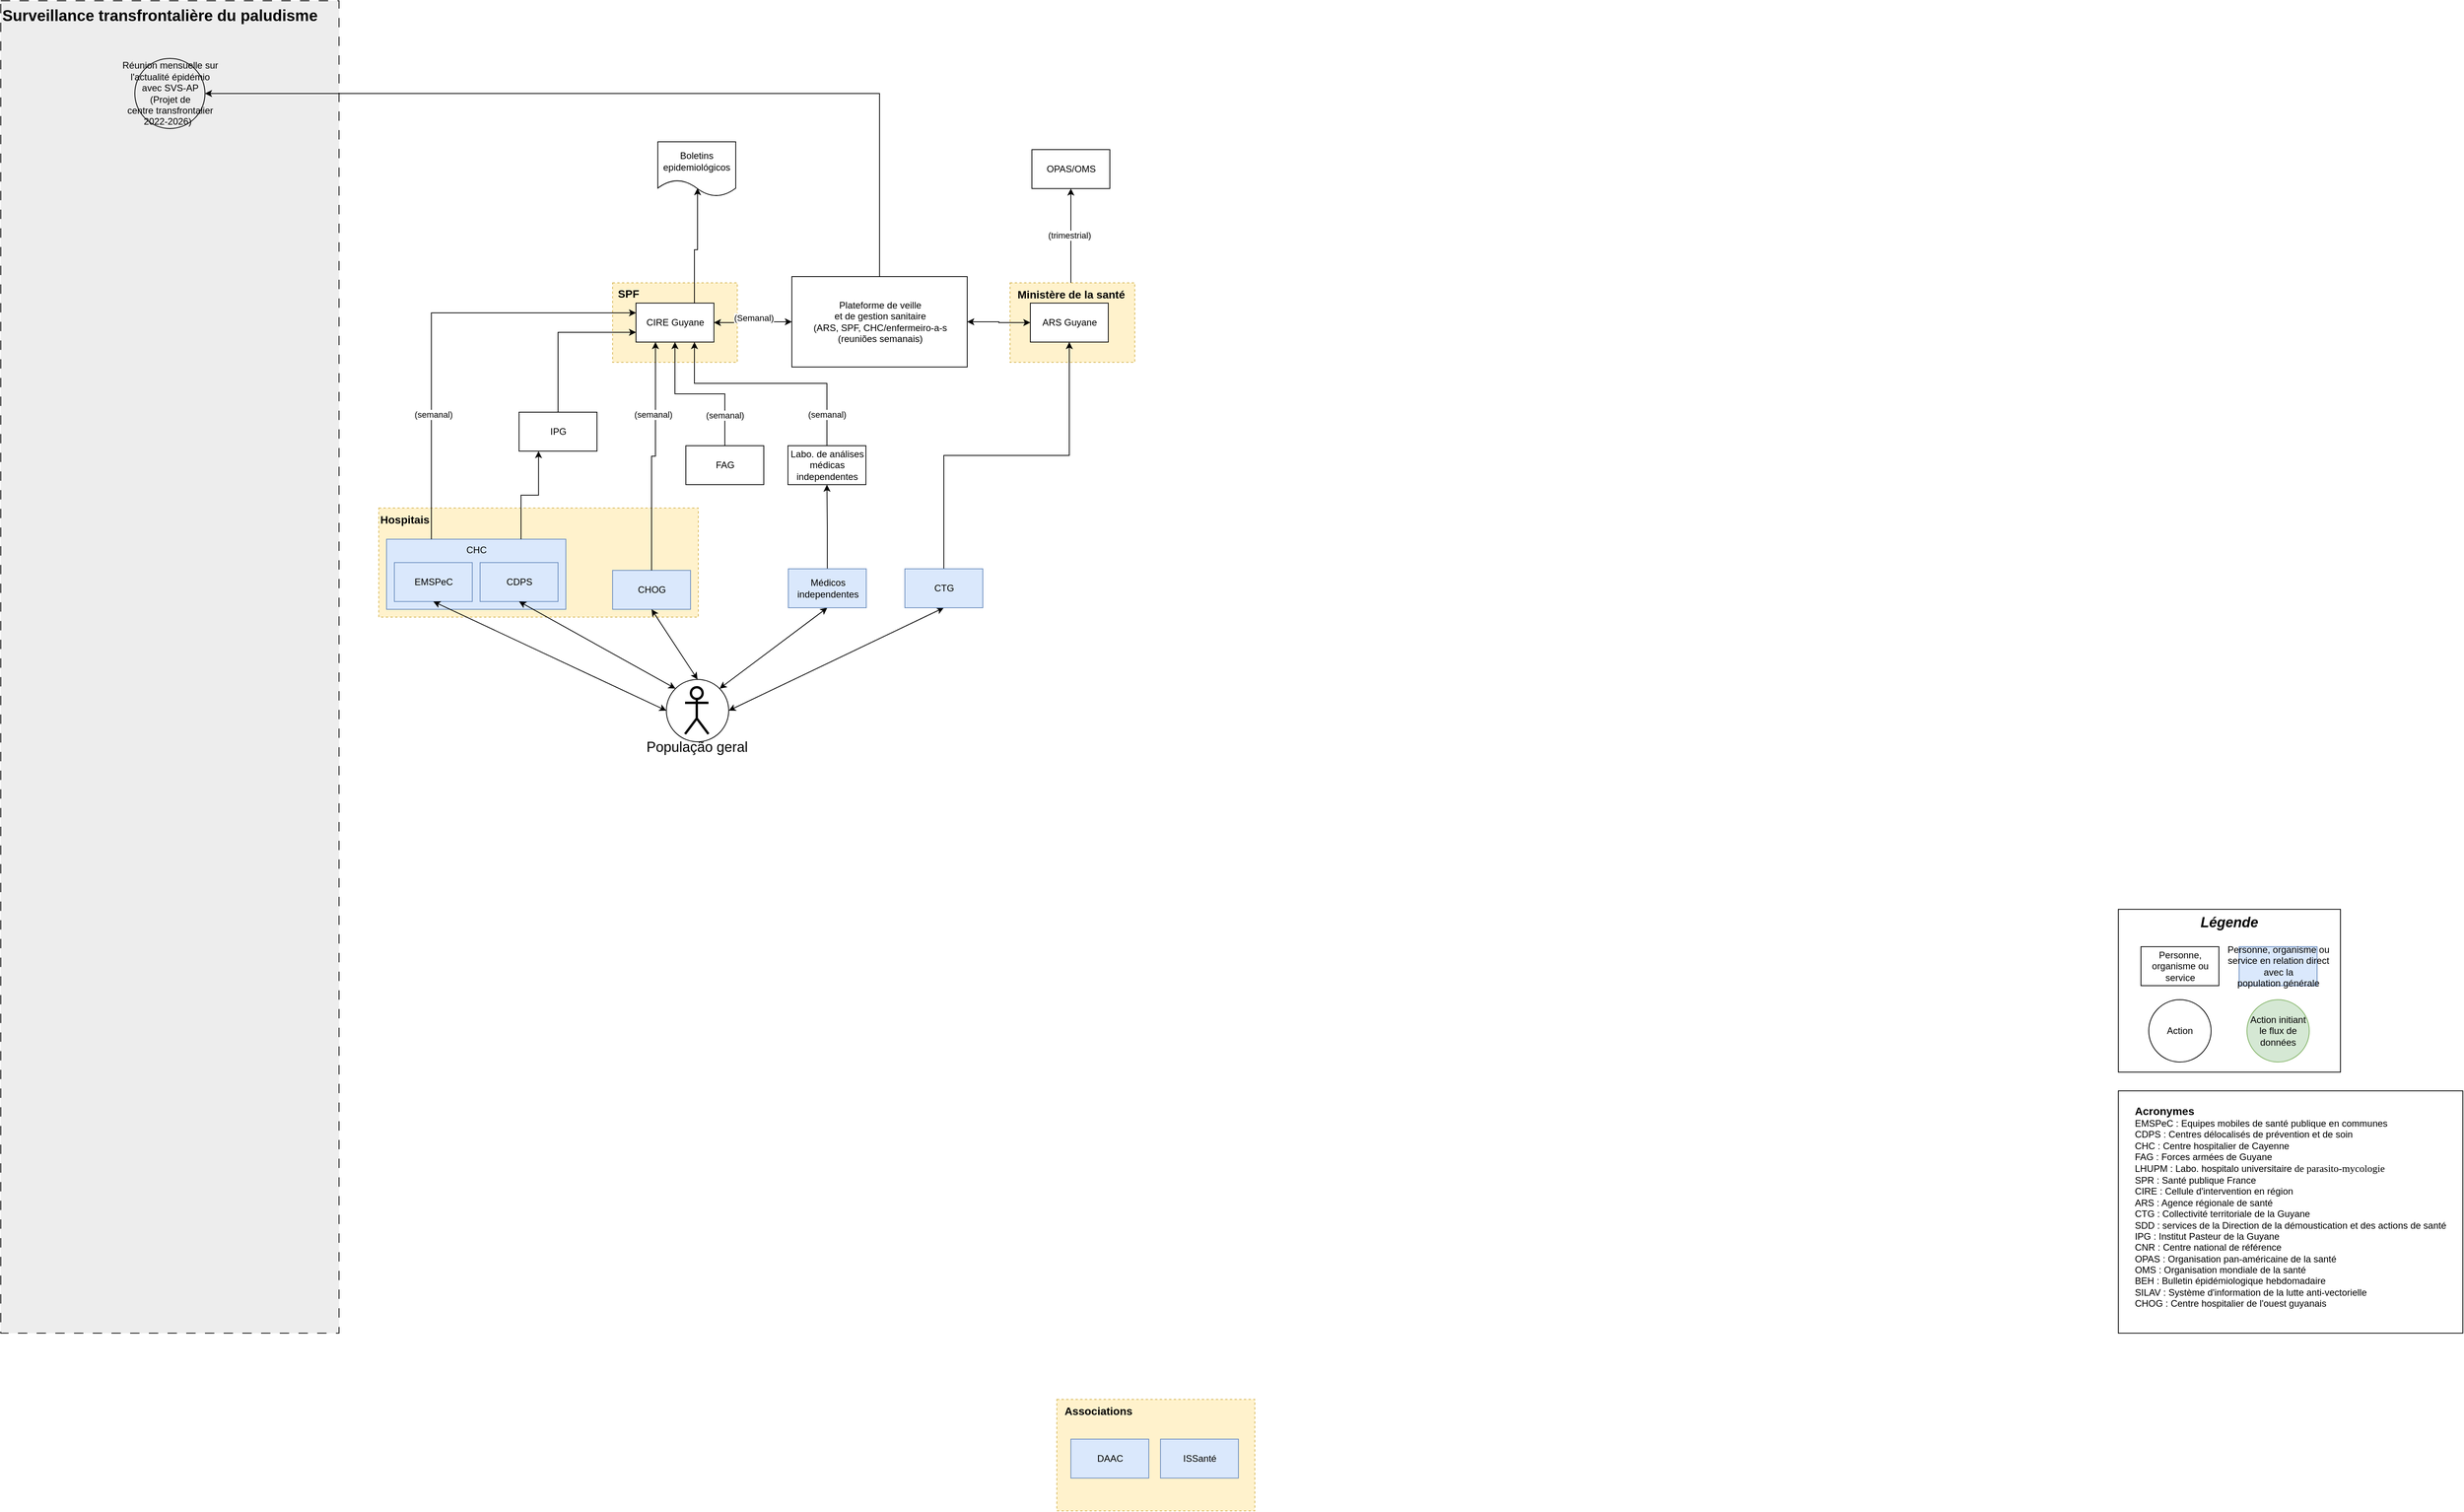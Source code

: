 <mxfile version="22.0.2" type="github">
  <diagram name="Page-1" id="snISkZmkfX0Ror128f0T">
    <mxGraphModel dx="4692" dy="2960" grid="1" gridSize="10" guides="1" tooltips="1" connect="1" arrows="1" fold="1" page="1" pageScale="1" pageWidth="827" pageHeight="1169" math="0" shadow="0">
      <root>
        <mxCell id="0" />
        <mxCell id="1" parent="0" />
        <mxCell id="jNAtA9Gbie5Q5tRnliRs-154" value="" style="ellipse;whiteSpace=wrap;html=1;aspect=fixed;" vertex="1" parent="1">
          <mxGeometry x="-1" y="490" width="80" height="80" as="geometry" />
        </mxCell>
        <mxCell id="jNAtA9Gbie5Q5tRnliRs-142" value="&lt;b&gt;&lt;font style=&quot;font-size: 14px;&quot;&gt;Hospitais&lt;/font&gt;&lt;/b&gt;" style="html=1;dashed=1;whitespace=wrap;fillColor=#fff2cc;strokeColor=#d6b656;align=left;verticalAlign=top;" vertex="1" parent="1">
          <mxGeometry x="-370" y="270" width="410" height="140" as="geometry" />
        </mxCell>
        <mxCell id="jNAtA9Gbie5Q5tRnliRs-138" value="CHC" style="html=1;dashed=0;whitespace=wrap;fillColor=#dae8fc;strokeColor=#6c8ebf;verticalAlign=top;align=center;" vertex="1" parent="1">
          <mxGeometry x="-360" y="310" width="230" height="90" as="geometry" />
        </mxCell>
        <mxCell id="jNAtA9Gbie5Q5tRnliRs-2" value="Surveillance transfrontalière du paludisme" style="rounded=0;whiteSpace=wrap;html=1;fillColor=#EDEDED;dashed=1;dashPattern=12 12;verticalAlign=top;align=left;fontSize=20;fontStyle=1" vertex="1" parent="1">
          <mxGeometry x="-855" y="-381" width="434" height="1710" as="geometry" />
        </mxCell>
        <mxCell id="jNAtA9Gbie5Q5tRnliRs-3" value="" style="html=1;dashed=1;whitespace=wrap;fillColor=#fff2cc;strokeColor=#d6b656;" vertex="1" parent="1">
          <mxGeometry x="500" y="1414" width="254" height="143" as="geometry" />
        </mxCell>
        <mxCell id="jNAtA9Gbie5Q5tRnliRs-4" value="" style="html=1;dashed=1;whitespace=wrap;fillColor=#fff2cc;strokeColor=#d6b656;align=left;" vertex="1" parent="1">
          <mxGeometry x="440" y="-19" width="160" height="102" as="geometry" />
        </mxCell>
        <mxCell id="jNAtA9Gbie5Q5tRnliRs-6" value="" style="html=1;dashed=1;whitespace=wrap;fillColor=#fff2cc;strokeColor=#d6b656;align=left;" vertex="1" parent="1">
          <mxGeometry x="-69.99" y="-19" width="160" height="102" as="geometry" />
        </mxCell>
        <mxCell id="jNAtA9Gbie5Q5tRnliRs-13" value="CDPS" style="html=1;dashed=0;whitespace=wrap;fillColor=#dae8fc;strokeColor=#6c8ebf;" vertex="1" parent="1">
          <mxGeometry x="-240" y="340" width="100" height="50" as="geometry" />
        </mxCell>
        <mxCell id="jNAtA9Gbie5Q5tRnliRs-18" style="edgeStyle=orthogonalEdgeStyle;rounded=0;orthogonalLoop=1;jettySize=auto;html=1;exitX=0.75;exitY=0;exitDx=0;exitDy=0;entryX=0.49;entryY=0.85;entryDx=0;entryDy=0;entryPerimeter=0;" edge="1" parent="1" source="jNAtA9Gbie5Q5tRnliRs-19" target="jNAtA9Gbie5Q5tRnliRs-127">
          <mxGeometry relative="1" as="geometry">
            <mxPoint x="306" y="-645.5" as="targetPoint" />
          </mxGeometry>
        </mxCell>
        <mxCell id="jNAtA9Gbie5Q5tRnliRs-19" value="CIRE Guyane" style="html=1;dashed=0;whitespace=wrap;" vertex="1" parent="1">
          <mxGeometry x="-39.99" y="7" width="100" height="50" as="geometry" />
        </mxCell>
        <mxCell id="jNAtA9Gbie5Q5tRnliRs-22" style="edgeStyle=orthogonalEdgeStyle;rounded=0;orthogonalLoop=1;jettySize=auto;html=1;exitX=0.5;exitY=0;exitDx=0;exitDy=0;entryX=0;entryY=0.75;entryDx=0;entryDy=0;" edge="1" parent="1" source="jNAtA9Gbie5Q5tRnliRs-25" target="jNAtA9Gbie5Q5tRnliRs-19">
          <mxGeometry relative="1" as="geometry" />
        </mxCell>
        <mxCell id="jNAtA9Gbie5Q5tRnliRs-25" value="IPG" style="html=1;dashed=0;whitespace=wrap;" vertex="1" parent="1">
          <mxGeometry x="-190" y="146.99" width="100" height="50" as="geometry" />
        </mxCell>
        <mxCell id="jNAtA9Gbie5Q5tRnliRs-26" style="edgeStyle=orthogonalEdgeStyle;rounded=0;orthogonalLoop=1;jettySize=auto;html=1;exitX=0.75;exitY=0;exitDx=0;exitDy=0;entryX=0.25;entryY=1;entryDx=0;entryDy=0;startArrow=none;" edge="1" parent="1" source="jNAtA9Gbie5Q5tRnliRs-138" target="jNAtA9Gbie5Q5tRnliRs-25">
          <mxGeometry relative="1" as="geometry">
            <mxPoint x="-156.0" y="-65.0" as="sourcePoint" />
          </mxGeometry>
        </mxCell>
        <mxCell id="jNAtA9Gbie5Q5tRnliRs-32" style="edgeStyle=orthogonalEdgeStyle;rounded=0;orthogonalLoop=1;jettySize=auto;html=1;exitX=0.5;exitY=0;exitDx=0;exitDy=0;entryX=0.5;entryY=1;entryDx=0;entryDy=0;" edge="1" parent="1" source="jNAtA9Gbie5Q5tRnliRs-64" target="jNAtA9Gbie5Q5tRnliRs-77">
          <mxGeometry relative="1" as="geometry">
            <mxPoint x="821" y="68.99" as="sourcePoint" />
          </mxGeometry>
        </mxCell>
        <mxCell id="jNAtA9Gbie5Q5tRnliRs-36" style="edgeStyle=orthogonalEdgeStyle;rounded=0;orthogonalLoop=1;jettySize=auto;html=1;entryX=0.5;entryY=1;entryDx=0;entryDy=0;startArrow=none;exitX=0.5;exitY=0;exitDx=0;exitDy=0;" edge="1" parent="1" source="jNAtA9Gbie5Q5tRnliRs-130" target="jNAtA9Gbie5Q5tRnliRs-19">
          <mxGeometry relative="1" as="geometry" />
        </mxCell>
        <mxCell id="jNAtA9Gbie5Q5tRnliRs-37" value="(semanal)" style="edgeLabel;html=1;align=center;verticalAlign=middle;resizable=0;points=[];" vertex="1" connectable="0" parent="jNAtA9Gbie5Q5tRnliRs-36">
          <mxGeometry x="0.186" relative="1" as="geometry">
            <mxPoint x="50" y="27" as="offset" />
          </mxGeometry>
        </mxCell>
        <mxCell id="jNAtA9Gbie5Q5tRnliRs-38" value="CHOG" style="html=1;dashed=0;whitespace=wrap;fillColor=#dae8fc;strokeColor=#6c8ebf;" vertex="1" parent="1">
          <mxGeometry x="-70" y="350" width="100" height="50" as="geometry" />
        </mxCell>
        <mxCell id="jNAtA9Gbie5Q5tRnliRs-39" style="edgeStyle=orthogonalEdgeStyle;rounded=0;orthogonalLoop=1;jettySize=auto;html=1;entryX=0.25;entryY=1;entryDx=0;entryDy=0;exitX=0.5;exitY=0;exitDx=0;exitDy=0;" edge="1" parent="1" source="jNAtA9Gbie5Q5tRnliRs-38" target="jNAtA9Gbie5Q5tRnliRs-19">
          <mxGeometry relative="1" as="geometry">
            <mxPoint x="67" y="265" as="sourcePoint" />
            <mxPoint x="355" y="-375" as="targetPoint" />
          </mxGeometry>
        </mxCell>
        <mxCell id="jNAtA9Gbie5Q5tRnliRs-40" value="(semanal)" style="edgeLabel;html=1;align=center;verticalAlign=middle;resizable=0;points=[];" vertex="1" connectable="0" parent="jNAtA9Gbie5Q5tRnliRs-39">
          <mxGeometry x="0.511" y="-1" relative="1" as="geometry">
            <mxPoint x="-4" y="20" as="offset" />
          </mxGeometry>
        </mxCell>
        <mxCell id="jNAtA9Gbie5Q5tRnliRs-141" style="edgeStyle=orthogonalEdgeStyle;rounded=0;orthogonalLoop=1;jettySize=auto;html=1;exitX=0.5;exitY=0;exitDx=0;exitDy=0;entryX=0.5;entryY=1;entryDx=0;entryDy=0;" edge="1" parent="1" source="jNAtA9Gbie5Q5tRnliRs-42" target="jNAtA9Gbie5Q5tRnliRs-111">
          <mxGeometry relative="1" as="geometry" />
        </mxCell>
        <mxCell id="jNAtA9Gbie5Q5tRnliRs-153" style="rounded=0;orthogonalLoop=1;jettySize=auto;html=1;exitX=0.5;exitY=1;exitDx=0;exitDy=0;entryX=1;entryY=0;entryDx=0;entryDy=0;startArrow=classic;startFill=1;" edge="1" parent="1" source="jNAtA9Gbie5Q5tRnliRs-42" target="jNAtA9Gbie5Q5tRnliRs-154">
          <mxGeometry relative="1" as="geometry">
            <mxPoint x="90.0" y="600" as="targetPoint" />
          </mxGeometry>
        </mxCell>
        <mxCell id="jNAtA9Gbie5Q5tRnliRs-42" value="Médicos&lt;br&gt;independentes" style="html=1;dashed=0;whitespace=wrap;fillColor=#dae8fc;strokeColor=#6c8ebf;" vertex="1" parent="1">
          <mxGeometry x="155.51" y="348.01" width="100" height="50" as="geometry" />
        </mxCell>
        <mxCell id="jNAtA9Gbie5Q5tRnliRs-54" style="edgeStyle=orthogonalEdgeStyle;rounded=0;orthogonalLoop=1;jettySize=auto;html=1;exitX=0.25;exitY=0;exitDx=0;exitDy=0;entryX=0;entryY=0.25;entryDx=0;entryDy=0;" edge="1" parent="1" source="jNAtA9Gbie5Q5tRnliRs-138" target="jNAtA9Gbie5Q5tRnliRs-19">
          <mxGeometry relative="1" as="geometry">
            <mxPoint x="6" y="-94" as="sourcePoint" />
            <mxPoint x="110" y="-340" as="targetPoint" />
          </mxGeometry>
        </mxCell>
        <mxCell id="jNAtA9Gbie5Q5tRnliRs-155" style="rounded=0;orthogonalLoop=1;jettySize=auto;html=1;exitX=0.5;exitY=1;exitDx=0;exitDy=0;entryX=1;entryY=0.5;entryDx=0;entryDy=0;startArrow=classic;startFill=1;" edge="1" parent="1" source="jNAtA9Gbie5Q5tRnliRs-64" target="jNAtA9Gbie5Q5tRnliRs-154">
          <mxGeometry relative="1" as="geometry" />
        </mxCell>
        <mxCell id="jNAtA9Gbie5Q5tRnliRs-64" value="CTG" style="html=1;dashed=0;whitespace=wrap;fillColor=#dae8fc;strokeColor=#6c8ebf;" vertex="1" parent="1">
          <mxGeometry x="305" y="348.01" width="100" height="50" as="geometry" />
        </mxCell>
        <mxCell id="jNAtA9Gbie5Q5tRnliRs-74" style="edgeStyle=orthogonalEdgeStyle;rounded=0;orthogonalLoop=1;jettySize=auto;html=1;entryX=0.5;entryY=1;entryDx=0;entryDy=0;" edge="1" parent="1" source="jNAtA9Gbie5Q5tRnliRs-134" target="jNAtA9Gbie5Q5tRnliRs-116">
          <mxGeometry relative="1" as="geometry">
            <mxPoint x="480" y="-50" as="sourcePoint" />
          </mxGeometry>
        </mxCell>
        <mxCell id="jNAtA9Gbie5Q5tRnliRs-75" value="&amp;nbsp;(trimestrial)&amp;nbsp;" style="edgeLabel;html=1;align=center;verticalAlign=middle;resizable=0;points=[];" vertex="1" connectable="0" parent="jNAtA9Gbie5Q5tRnliRs-74">
          <mxGeometry x="0.87" y="3" relative="1" as="geometry">
            <mxPoint x="1" y="52" as="offset" />
          </mxGeometry>
        </mxCell>
        <mxCell id="jNAtA9Gbie5Q5tRnliRs-77" value="ARS Guyane" style="html=1;dashed=0;whitespace=wrap;" vertex="1" parent="1">
          <mxGeometry x="466" y="7" width="100" height="50" as="geometry" />
        </mxCell>
        <mxCell id="jNAtA9Gbie5Q5tRnliRs-83" value="DAAC" style="html=1;dashed=0;whitespace=wrap;fillColor=#dae8fc;strokeColor=#6c8ebf;" vertex="1" parent="1">
          <mxGeometry x="518" y="1465" width="100" height="50" as="geometry" />
        </mxCell>
        <mxCell id="jNAtA9Gbie5Q5tRnliRs-84" value="ISSanté" style="html=1;dashed=0;whitespace=wrap;fillColor=#dae8fc;strokeColor=#6c8ebf;" vertex="1" parent="1">
          <mxGeometry x="633" y="1465" width="100" height="50" as="geometry" />
        </mxCell>
        <mxCell id="jNAtA9Gbie5Q5tRnliRs-88" value="EMSPeC" style="html=1;dashed=0;whitespace=wrap;fillColor=#dae8fc;strokeColor=#6c8ebf;" vertex="1" parent="1">
          <mxGeometry x="-350" y="340" width="100" height="50" as="geometry" />
        </mxCell>
        <mxCell id="jNAtA9Gbie5Q5tRnliRs-89" value="&lt;b&gt;&lt;i&gt;Légende&lt;/i&gt;&lt;/b&gt;" style="rounded=0;whiteSpace=wrap;html=1;fontSize=18;align=center;verticalAlign=top;fillColor=default;" vertex="1" parent="1">
          <mxGeometry x="1862" y="785" width="285" height="209" as="geometry" />
        </mxCell>
        <mxCell id="jNAtA9Gbie5Q5tRnliRs-90" value="Personne, organisme ou&lt;br&gt;service&amp;nbsp;en relation direct&lt;br&gt;avec la&lt;br&gt;population générale" style="html=1;dashed=0;whitespace=wrap;fillColor=#dae8fc;strokeColor=#6c8ebf;" vertex="1" parent="1">
          <mxGeometry x="2017" y="833" width="100" height="50" as="geometry" />
        </mxCell>
        <mxCell id="jNAtA9Gbie5Q5tRnliRs-91" value="Personne,&lt;br&gt;organisme&amp;nbsp;ou&lt;br&gt;service" style="html=1;dashed=0;whitespace=wrap;" vertex="1" parent="1">
          <mxGeometry x="1891" y="833" width="100" height="50" as="geometry" />
        </mxCell>
        <mxCell id="jNAtA9Gbie5Q5tRnliRs-92" value="População geral" style="shape=umlActor;verticalLabelPosition=bottom;verticalAlign=top;html=1;outlineConnect=0;labelBackgroundColor=none;fontSize=18;strokeWidth=3;" vertex="1" parent="1">
          <mxGeometry x="23" y="500" width="30" height="60" as="geometry" />
        </mxCell>
        <mxCell id="jNAtA9Gbie5Q5tRnliRs-101" value="Action" style="ellipse;whiteSpace=wrap;html=1;aspect=fixed;labelBackgroundColor=none;strokeWidth=1;fontSize=12;" vertex="1" parent="1">
          <mxGeometry x="1901" y="901" width="80" height="80" as="geometry" />
        </mxCell>
        <mxCell id="jNAtA9Gbie5Q5tRnliRs-102" value="Action initiant le flux de données" style="ellipse;whiteSpace=wrap;html=1;aspect=fixed;labelBackgroundColor=none;strokeWidth=1;fontSize=12;fillColor=#d5e8d4;strokeColor=#82b366;" vertex="1" parent="1">
          <mxGeometry x="2027" y="901" width="80" height="80" as="geometry" />
        </mxCell>
        <mxCell id="jNAtA9Gbie5Q5tRnliRs-109" style="edgeStyle=orthogonalEdgeStyle;rounded=0;orthogonalLoop=1;jettySize=auto;html=1;entryX=0.75;entryY=1;entryDx=0;entryDy=0;exitX=0.5;exitY=0;exitDx=0;exitDy=0;" edge="1" parent="1" source="jNAtA9Gbie5Q5tRnliRs-111" target="jNAtA9Gbie5Q5tRnliRs-19">
          <mxGeometry relative="1" as="geometry">
            <mxPoint x="322" y="-405" as="targetPoint" />
            <Array as="points">
              <mxPoint x="205" y="110" />
              <mxPoint x="35" y="110" />
            </Array>
          </mxGeometry>
        </mxCell>
        <mxCell id="jNAtA9Gbie5Q5tRnliRs-110" value="(semanal)" style="edgeLabel;html=1;align=center;verticalAlign=middle;resizable=0;points=[];" vertex="1" connectable="0" parent="jNAtA9Gbie5Q5tRnliRs-109">
          <mxGeometry x="-0.147" y="-3" relative="1" as="geometry">
            <mxPoint x="49" y="43" as="offset" />
          </mxGeometry>
        </mxCell>
        <mxCell id="jNAtA9Gbie5Q5tRnliRs-111" value="Labo. de análises&lt;br&gt;médicas&lt;br&gt;independentes" style="html=1;dashed=0;whitespace=wrap;" vertex="1" parent="1">
          <mxGeometry x="155.01" y="190" width="100" height="50" as="geometry" />
        </mxCell>
        <mxCell id="jNAtA9Gbie5Q5tRnliRs-116" value="OPAS/OMS" style="html=1;dashed=0;whitespace=wrap;" vertex="1" parent="1">
          <mxGeometry x="468" y="-190" width="100" height="50" as="geometry" />
        </mxCell>
        <mxCell id="jNAtA9Gbie5Q5tRnliRs-123" value="" style="edgeStyle=orthogonalEdgeStyle;rounded=0;orthogonalLoop=1;jettySize=auto;html=1;exitX=0.5;exitY=0;exitDx=0;exitDy=0;endArrow=classic;endFill=1;entryX=1;entryY=0.5;entryDx=0;entryDy=0;" edge="1" parent="1" source="jNAtA9Gbie5Q5tRnliRs-114" target="jNAtA9Gbie5Q5tRnliRs-124">
          <mxGeometry relative="1" as="geometry">
            <mxPoint x="1182" y="-210" as="sourcePoint" />
            <mxPoint x="-293" y="763" as="targetPoint" />
          </mxGeometry>
        </mxCell>
        <mxCell id="jNAtA9Gbie5Q5tRnliRs-124" value="&lt;div style=&quot;&quot;&gt;Réunion mensuelle sur&lt;br style=&quot;border-color: var(--border-color);&quot;&gt;l&#39;actualité épidémio&lt;/div&gt;&lt;div style=&quot;&quot;&gt;avec SVS-AP&lt;br style=&quot;border-color: var(--border-color);&quot;&gt;(Projet de&lt;/div&gt;&lt;div style=&quot;&quot;&gt;centre transfrontalier&lt;/div&gt;&lt;div style=&quot;&quot;&gt;2022-2026)&amp;nbsp;&amp;nbsp;&lt;br&gt;&lt;/div&gt;" style="shape=ellipse;html=1;dashed=0;whitespace=wrap;aspect=fixed;perimeter=ellipsePerimeter;fillColor=none;align=center;labelPosition=center;verticalLabelPosition=middle;verticalAlign=middle;" vertex="1" parent="1">
          <mxGeometry x="-683" y="-307" width="90" height="90" as="geometry" />
        </mxCell>
        <mxCell id="jNAtA9Gbie5Q5tRnliRs-125" value="" style="edgeStyle=orthogonalEdgeStyle;rounded=0;orthogonalLoop=1;jettySize=auto;html=1;exitX=1;exitY=0.5;exitDx=0;exitDy=0;entryX=0;entryY=0.5;entryDx=0;entryDy=0;endArrow=classic;startArrow=classic;startFill=1;endFill=1;" edge="1" parent="1" source="jNAtA9Gbie5Q5tRnliRs-19" target="jNAtA9Gbie5Q5tRnliRs-114">
          <mxGeometry relative="1" as="geometry">
            <mxPoint x="347" y="-421" as="sourcePoint" />
            <mxPoint x="585" y="-383" as="targetPoint" />
            <Array as="points" />
          </mxGeometry>
        </mxCell>
        <mxCell id="jNAtA9Gbie5Q5tRnliRs-127" value="Boletins epidemiológicos" style="shape=document;whiteSpace=wrap;html=1;boundedLbl=1;dashed=0;flipH=1;" vertex="1" parent="1">
          <mxGeometry x="-12" y="-200" width="100" height="70" as="geometry" />
        </mxCell>
        <mxCell id="jNAtA9Gbie5Q5tRnliRs-130" value="FAG" style="html=1;dashed=0;whitespace=wrap;" vertex="1" parent="1">
          <mxGeometry x="24" y="190" width="100" height="50" as="geometry" />
        </mxCell>
        <mxCell id="jNAtA9Gbie5Q5tRnliRs-132" value="&lt;font style=&quot;font-size: 14px;&quot;&gt;&lt;span style=&quot;font-size: 14px;&quot;&gt;SPF&lt;/span&gt;&lt;/font&gt;" style="text;html=1;align=center;verticalAlign=middle;resizable=0;points=[];autosize=1;strokeColor=none;fillColor=none;fontSize=14;fontStyle=1" vertex="1" parent="1">
          <mxGeometry x="-72.99" y="-20" width="45" height="29" as="geometry" />
        </mxCell>
        <mxCell id="jNAtA9Gbie5Q5tRnliRs-134" value="&lt;font style=&quot;font-size: 14px;&quot;&gt;&lt;span style=&quot;font-size: 14px;&quot;&gt;Ministère de la santé&lt;/span&gt;&lt;/font&gt;" style="text;html=1;align=center;verticalAlign=middle;resizable=0;points=[];autosize=1;strokeColor=none;fillColor=none;fontSize=14;fontStyle=1" vertex="1" parent="1">
          <mxGeometry x="440" y="-19" width="156" height="29" as="geometry" />
        </mxCell>
        <mxCell id="jNAtA9Gbie5Q5tRnliRs-135" style="edgeStyle=orthogonalEdgeStyle;rounded=0;orthogonalLoop=1;jettySize=auto;html=1;exitX=0.5;exitY=1;exitDx=0;exitDy=0;" edge="1" parent="1">
          <mxGeometry relative="1" as="geometry">
            <mxPoint x="-270" y="238.99" as="sourcePoint" />
            <mxPoint x="-270" y="238.99" as="targetPoint" />
          </mxGeometry>
        </mxCell>
        <mxCell id="jNAtA9Gbie5Q5tRnliRs-136" value="&lt;font style=&quot;font-size: 14px;&quot;&gt;&lt;span style=&quot;font-size: 14px;&quot;&gt;Associations&lt;/span&gt;&lt;/font&gt;" style="text;html=1;align=center;verticalAlign=middle;resizable=0;points=[];autosize=1;strokeColor=none;fillColor=none;fontSize=14;fontStyle=1" vertex="1" parent="1">
          <mxGeometry x="500" y="1414" width="105" height="29" as="geometry" />
        </mxCell>
        <mxCell id="jNAtA9Gbie5Q5tRnliRs-137" value="&lt;div style=&quot;text-align: left; font-size: 14px;&quot;&gt;&lt;span style=&quot;background-color: initial;&quot;&gt;&lt;b style=&quot;&quot;&gt;&lt;font style=&quot;font-size: 14px;&quot;&gt;Acronymes&lt;/font&gt;&lt;/b&gt;&lt;/span&gt;&lt;/div&gt;&lt;div style=&quot;text-align: left;&quot;&gt;&lt;span style=&quot;background-color: initial;&quot;&gt;EMSPeC : Equipes mobiles&amp;nbsp;&lt;/span&gt;&lt;span style=&quot;background-color: initial;&quot;&gt;de santé&amp;nbsp;publique&amp;nbsp;&lt;/span&gt;&lt;span style=&quot;background-color: initial;&quot;&gt;en communes&lt;/span&gt;&lt;/div&gt;&lt;div style=&quot;text-align: left;&quot;&gt;&lt;span style=&quot;background-color: initial;&quot;&gt;CDPS : Centres délocalisés de prévention et de soin&lt;/span&gt;&lt;/div&gt;&lt;div style=&quot;text-align: left;&quot;&gt;&lt;span style=&quot;background-color: initial;&quot;&gt;CHC : Centre hospitalier de Cayenne&lt;/span&gt;&lt;/div&gt;&lt;div style=&quot;text-align: left;&quot;&gt;&lt;span style=&quot;background-color: initial;&quot;&gt;FAG : Forces armées de Guyane&lt;/span&gt;&lt;/div&gt;&lt;div style=&quot;text-align: left;&quot;&gt;&lt;span style=&quot;background-color: initial;&quot;&gt;LHUPM : Labo. hospitalo universitaire&amp;nbsp;&lt;/span&gt;&lt;span style=&quot;font-family: tahoma; font-size: 13px; background-color: rgb(255, 255, 255);&quot;&gt;de parasito-mycologie&lt;/span&gt;&lt;/div&gt;&lt;span style=&quot;&quot;&gt;&lt;div style=&quot;text-align: left;&quot;&gt;&lt;span style=&quot;background-color: initial;&quot;&gt;SPR : Santé publique France&lt;/span&gt;&lt;/div&gt;&lt;div style=&quot;text-align: left;&quot;&gt;&lt;span style=&quot;background-color: initial;&quot;&gt;CIRE : Cellule d&#39;intervention en région&lt;/span&gt;&lt;/div&gt;&lt;div style=&quot;text-align: left;&quot;&gt;&lt;span style=&quot;background-color: initial;&quot;&gt;ARS : Agence régionale de santé&lt;/span&gt;&lt;/div&gt;&lt;div style=&quot;text-align: left;&quot;&gt;&lt;span style=&quot;background-color: initial;&quot;&gt;CTG : Collectivité territoriale de la Guyane&lt;/span&gt;&lt;/div&gt;&lt;div style=&quot;text-align: left;&quot;&gt;&lt;span style=&quot;background-color: initial;&quot;&gt;SDD : services de la Direction de la démoustication et des actions de santé&lt;/span&gt;&lt;/div&gt;&lt;div style=&quot;text-align: left;&quot;&gt;&lt;span style=&quot;background-color: initial;&quot;&gt;IPG : Institut Pasteur de la Guyane&lt;/span&gt;&lt;/div&gt;&lt;div style=&quot;text-align: left;&quot;&gt;&lt;span style=&quot;background-color: initial;&quot;&gt;CNR : Centre national de référence&lt;/span&gt;&lt;/div&gt;&lt;div style=&quot;text-align: left;&quot;&gt;&lt;span style=&quot;background-color: initial;&quot;&gt;OPAS : Organisation pan-américaine de la santé&lt;/span&gt;&lt;/div&gt;&lt;div style=&quot;text-align: left;&quot;&gt;&lt;span style=&quot;background-color: initial;&quot;&gt;OMS : Organisation mondiale de la santé&lt;/span&gt;&lt;/div&gt;&lt;div style=&quot;text-align: left;&quot;&gt;&lt;span style=&quot;background-color: initial;&quot;&gt;BEH : Bulletin épidémiologique hebdomadaire&lt;/span&gt;&lt;/div&gt;&lt;div style=&quot;text-align: left;&quot;&gt;&lt;span style=&quot;background-color: initial;&quot;&gt;SILAV : Système d&#39;information de la lutte anti-vectorielle&lt;/span&gt;&lt;/div&gt;&lt;div style=&quot;text-align: left;&quot;&gt;&lt;span style=&quot;background-color: initial;&quot;&gt;CHOG : Centre hospitalier de l&#39;ouest guyanais&lt;/span&gt;&lt;/div&gt;&lt;br&gt;&lt;/span&gt;" style="rounded=0;whiteSpace=wrap;html=1;" vertex="1" parent="1">
          <mxGeometry x="1862" y="1018" width="442" height="311" as="geometry" />
        </mxCell>
        <mxCell id="jNAtA9Gbie5Q5tRnliRs-144" value="" style="edgeStyle=orthogonalEdgeStyle;rounded=0;orthogonalLoop=1;jettySize=auto;html=1;exitX=0;exitY=0.5;exitDx=0;exitDy=0;endArrow=classic;endFill=1;entryX=1;entryY=0.5;entryDx=0;entryDy=0;startArrow=classic;startFill=1;" edge="1" parent="1" source="jNAtA9Gbie5Q5tRnliRs-77" target="jNAtA9Gbie5Q5tRnliRs-114">
          <mxGeometry relative="1" as="geometry">
            <mxPoint x="637" y="20" as="sourcePoint" />
            <mxPoint x="-1223" y="-712" as="targetPoint" />
          </mxGeometry>
        </mxCell>
        <mxCell id="jNAtA9Gbie5Q5tRnliRs-114" value="Plateforme de veille&lt;br&gt;et de gestion sanitaire&lt;br&gt;(ARS, SPF, CHC/enfermeiro-a-s&lt;br&gt;(reuniões semanais)" style="html=1;dashed=0;whitespace=wrap;" vertex="1" parent="1">
          <mxGeometry x="160" y="-27" width="225" height="116" as="geometry" />
        </mxCell>
        <mxCell id="jNAtA9Gbie5Q5tRnliRs-148" value="(semanal)" style="edgeLabel;html=1;align=center;verticalAlign=middle;resizable=0;points=[];" vertex="1" connectable="0" parent="1">
          <mxGeometry x="-300.005" y="149.998" as="geometry" />
        </mxCell>
        <mxCell id="jNAtA9Gbie5Q5tRnliRs-149" value="(Semanal)" style="edgeLabel;html=1;align=center;verticalAlign=middle;resizable=0;points=[];" vertex="1" connectable="0" parent="1">
          <mxGeometry x="109.995" y="31.998" as="geometry">
            <mxPoint x="1" y="-6" as="offset" />
          </mxGeometry>
        </mxCell>
        <mxCell id="jNAtA9Gbie5Q5tRnliRs-150" style="rounded=0;orthogonalLoop=1;jettySize=auto;html=1;exitX=0.5;exitY=1;exitDx=0;exitDy=0;entryX=0;entryY=0.5;entryDx=0;entryDy=0;startArrow=classic;startFill=1;" edge="1" parent="1" source="jNAtA9Gbie5Q5tRnliRs-88" target="jNAtA9Gbie5Q5tRnliRs-154">
          <mxGeometry relative="1" as="geometry" />
        </mxCell>
        <mxCell id="jNAtA9Gbie5Q5tRnliRs-151" style="rounded=0;orthogonalLoop=1;jettySize=auto;html=1;exitX=0.5;exitY=1;exitDx=0;exitDy=0;entryX=0;entryY=0;entryDx=0;entryDy=0;startArrow=classic;startFill=1;" edge="1" parent="1" source="jNAtA9Gbie5Q5tRnliRs-13" target="jNAtA9Gbie5Q5tRnliRs-154">
          <mxGeometry relative="1" as="geometry" />
        </mxCell>
        <mxCell id="jNAtA9Gbie5Q5tRnliRs-152" style="rounded=0;orthogonalLoop=1;jettySize=auto;html=1;exitX=0.5;exitY=1;exitDx=0;exitDy=0;entryX=0.5;entryY=0;entryDx=0;entryDy=0;startArrow=classic;startFill=1;" edge="1" parent="1" source="jNAtA9Gbie5Q5tRnliRs-38" target="jNAtA9Gbie5Q5tRnliRs-154">
          <mxGeometry relative="1" as="geometry" />
        </mxCell>
      </root>
    </mxGraphModel>
  </diagram>
</mxfile>
